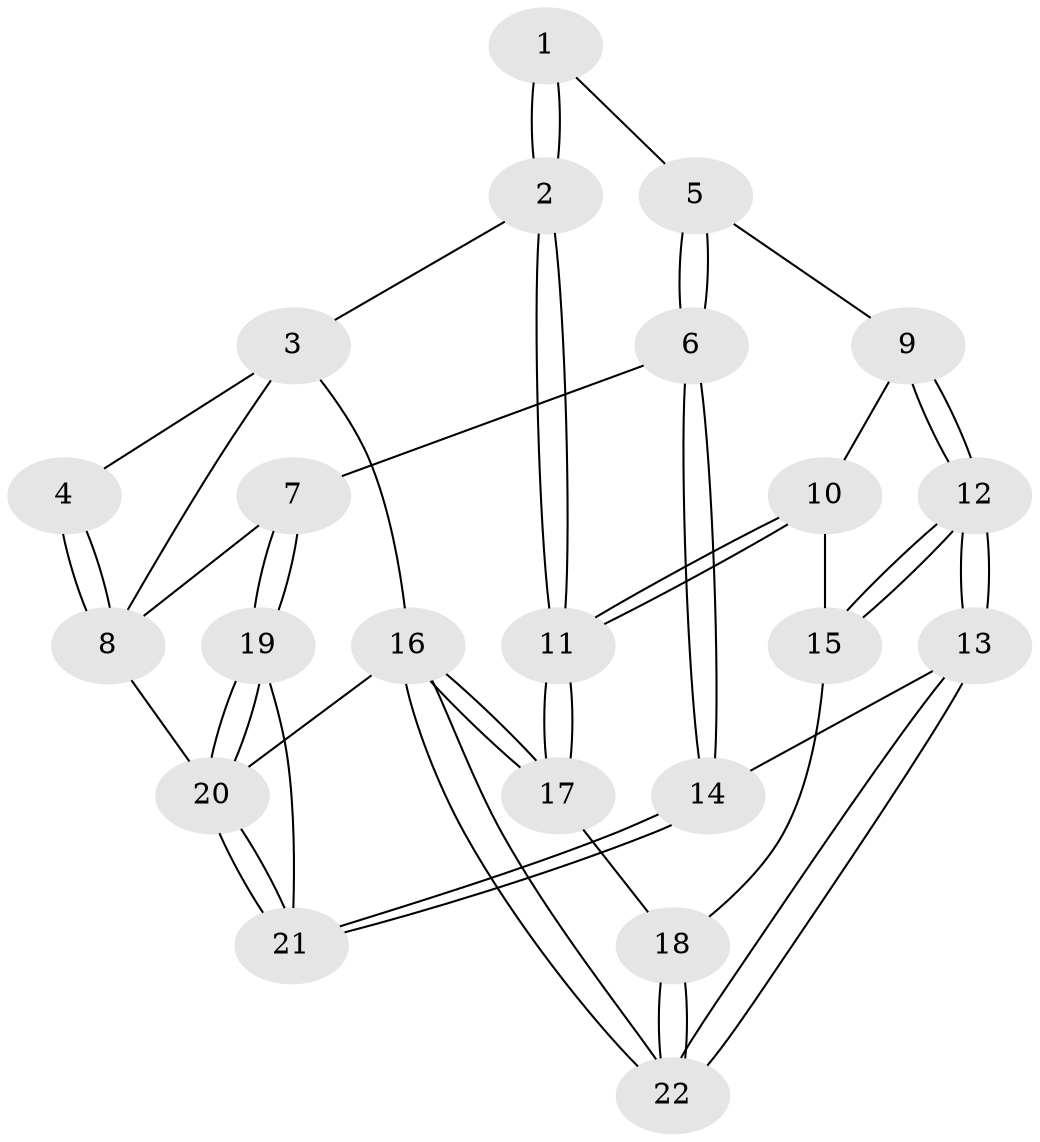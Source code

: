 // Generated by graph-tools (version 1.1) at 2025/46/02/15/25 05:46:28]
// undirected, 22 vertices, 52 edges
graph export_dot {
graph [start="1"]
  node [color=gray90,style=filled];
  1 [pos="+0.48799269847874105+0.20781121647611003"];
  2 [pos="+1+0.2789158706087779"];
  3 [pos="+1+0"];
  4 [pos="+0.4760312440791661+0.1651800884773883"];
  5 [pos="+0.4945433470120278+0.4029379889730784"];
  6 [pos="+0.35329773033046+0.5451099255549681"];
  7 [pos="+0.008125395675091409+0.5098619048685895"];
  8 [pos="+0+0"];
  9 [pos="+0.682365574200674+0.4736115938982321"];
  10 [pos="+0.79460350234306+0.4900973845813268"];
  11 [pos="+1+0.36628578494620395"];
  12 [pos="+0.578394727675949+0.8175222562611656"];
  13 [pos="+0.48542491231762097+0.9411184271551283"];
  14 [pos="+0.48249795690849523+0.9410993089417985"];
  15 [pos="+0.7706548497088346+0.65340769981547"];
  16 [pos="+1+1"];
  17 [pos="+1+0.5028962752878768"];
  18 [pos="+0.8590182535458408+0.8131575210976281"];
  19 [pos="+0.00041862605634182445+0.5335122778413959"];
  20 [pos="+0+1"];
  21 [pos="+0.3117344087687798+1"];
  22 [pos="+0.8154578663726293+1"];
  1 -- 2;
  1 -- 2;
  1 -- 5;
  2 -- 3;
  2 -- 11;
  2 -- 11;
  3 -- 4;
  3 -- 8;
  3 -- 16;
  4 -- 8;
  4 -- 8;
  5 -- 6;
  5 -- 6;
  5 -- 9;
  6 -- 7;
  6 -- 14;
  6 -- 14;
  7 -- 8;
  7 -- 19;
  7 -- 19;
  8 -- 20;
  9 -- 10;
  9 -- 12;
  9 -- 12;
  10 -- 11;
  10 -- 11;
  10 -- 15;
  11 -- 17;
  11 -- 17;
  12 -- 13;
  12 -- 13;
  12 -- 15;
  12 -- 15;
  13 -- 14;
  13 -- 22;
  13 -- 22;
  14 -- 21;
  14 -- 21;
  15 -- 18;
  16 -- 17;
  16 -- 17;
  16 -- 22;
  16 -- 22;
  16 -- 20;
  17 -- 18;
  18 -- 22;
  18 -- 22;
  19 -- 20;
  19 -- 20;
  19 -- 21;
  20 -- 21;
  20 -- 21;
}
